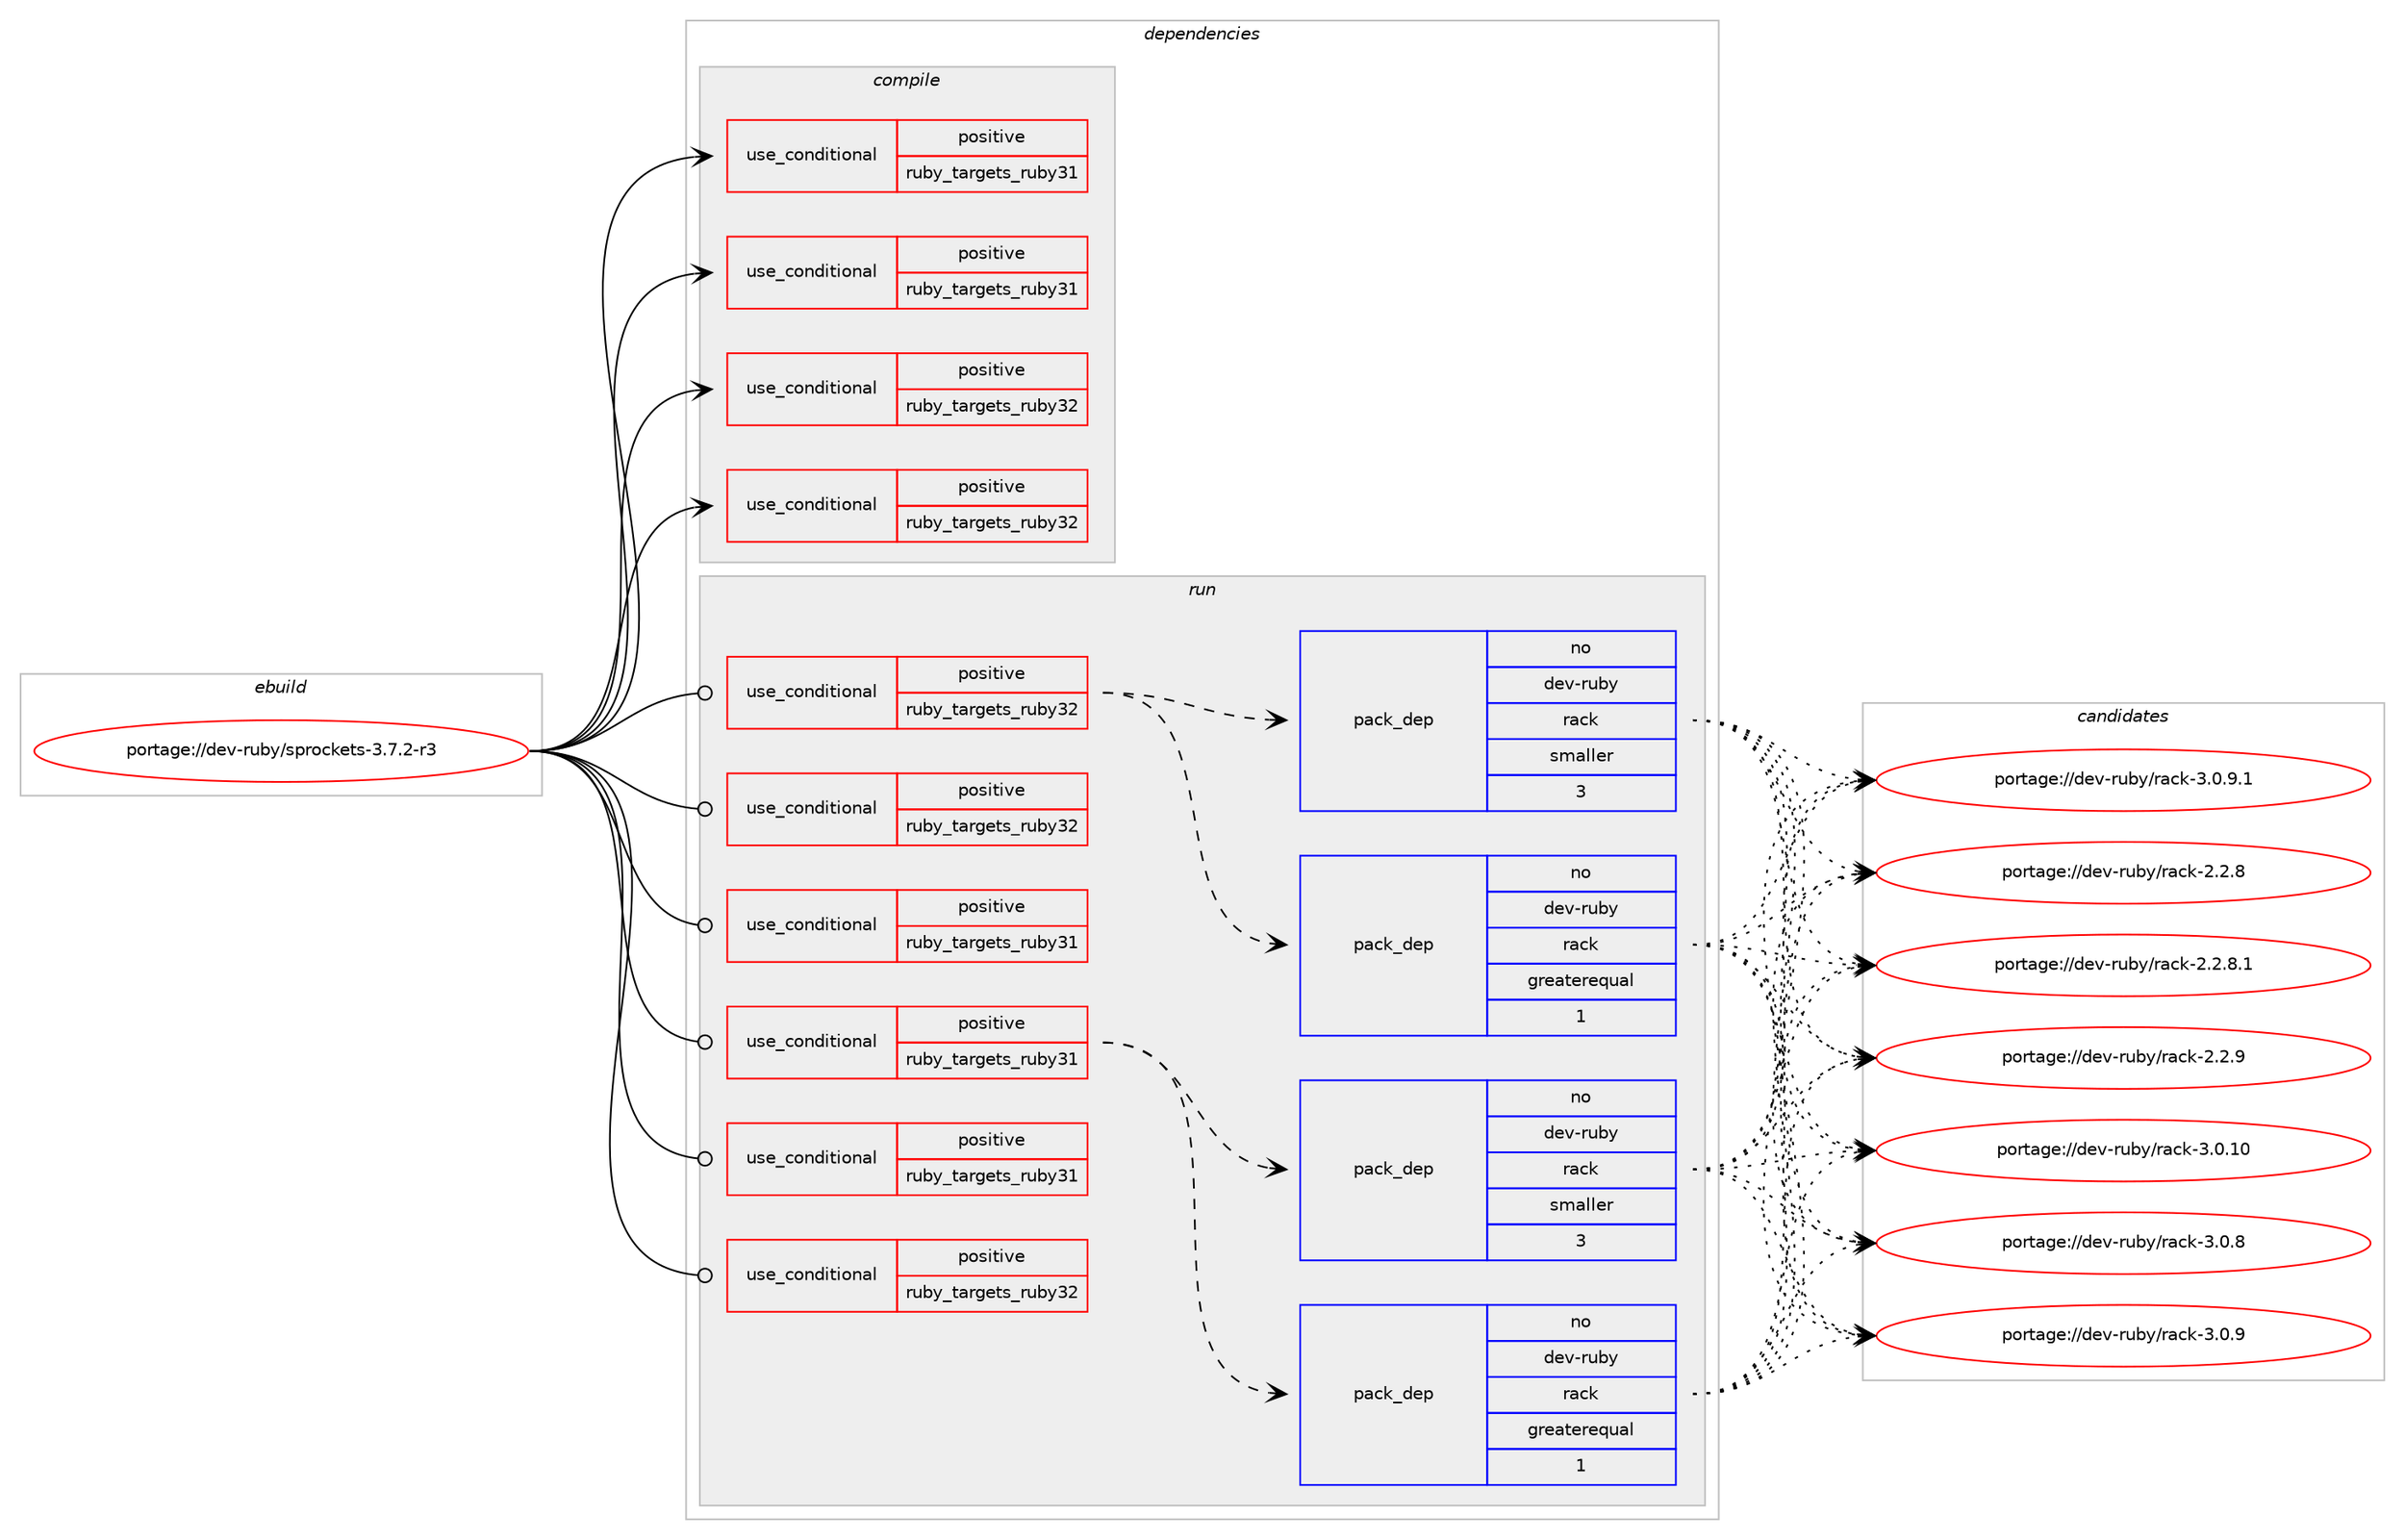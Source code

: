 digraph prolog {

# *************
# Graph options
# *************

newrank=true;
concentrate=true;
compound=true;
graph [rankdir=LR,fontname=Helvetica,fontsize=10,ranksep=1.5];#, ranksep=2.5, nodesep=0.2];
edge  [arrowhead=vee];
node  [fontname=Helvetica,fontsize=10];

# **********
# The ebuild
# **********

subgraph cluster_leftcol {
color=gray;
rank=same;
label=<<i>ebuild</i>>;
id [label="portage://dev-ruby/sprockets-3.7.2-r3", color=red, width=4, href="../dev-ruby/sprockets-3.7.2-r3.svg"];
}

# ****************
# The dependencies
# ****************

subgraph cluster_midcol {
color=gray;
label=<<i>dependencies</i>>;
subgraph cluster_compile {
fillcolor="#eeeeee";
style=filled;
label=<<i>compile</i>>;
subgraph cond55518 {
dependency104537 [label=<<TABLE BORDER="0" CELLBORDER="1" CELLSPACING="0" CELLPADDING="4"><TR><TD ROWSPAN="3" CELLPADDING="10">use_conditional</TD></TR><TR><TD>positive</TD></TR><TR><TD>ruby_targets_ruby31</TD></TR></TABLE>>, shape=none, color=red];
# *** BEGIN UNKNOWN DEPENDENCY TYPE (TODO) ***
# dependency104537 -> package_dependency(portage://dev-ruby/sprockets-3.7.2-r3,install,no,dev-lang,ruby,none,[,,],[slot(3.1)],[])
# *** END UNKNOWN DEPENDENCY TYPE (TODO) ***

}
id:e -> dependency104537:w [weight=20,style="solid",arrowhead="vee"];
subgraph cond55519 {
dependency104538 [label=<<TABLE BORDER="0" CELLBORDER="1" CELLSPACING="0" CELLPADDING="4"><TR><TD ROWSPAN="3" CELLPADDING="10">use_conditional</TD></TR><TR><TD>positive</TD></TR><TR><TD>ruby_targets_ruby31</TD></TR></TABLE>>, shape=none, color=red];
# *** BEGIN UNKNOWN DEPENDENCY TYPE (TODO) ***
# dependency104538 -> package_dependency(portage://dev-ruby/sprockets-3.7.2-r3,install,no,virtual,rubygems,none,[,,],[],[use(enable(ruby_targets_ruby31),negative)])
# *** END UNKNOWN DEPENDENCY TYPE (TODO) ***

}
id:e -> dependency104538:w [weight=20,style="solid",arrowhead="vee"];
subgraph cond55520 {
dependency104539 [label=<<TABLE BORDER="0" CELLBORDER="1" CELLSPACING="0" CELLPADDING="4"><TR><TD ROWSPAN="3" CELLPADDING="10">use_conditional</TD></TR><TR><TD>positive</TD></TR><TR><TD>ruby_targets_ruby32</TD></TR></TABLE>>, shape=none, color=red];
# *** BEGIN UNKNOWN DEPENDENCY TYPE (TODO) ***
# dependency104539 -> package_dependency(portage://dev-ruby/sprockets-3.7.2-r3,install,no,dev-lang,ruby,none,[,,],[slot(3.2)],[])
# *** END UNKNOWN DEPENDENCY TYPE (TODO) ***

}
id:e -> dependency104539:w [weight=20,style="solid",arrowhead="vee"];
subgraph cond55521 {
dependency104540 [label=<<TABLE BORDER="0" CELLBORDER="1" CELLSPACING="0" CELLPADDING="4"><TR><TD ROWSPAN="3" CELLPADDING="10">use_conditional</TD></TR><TR><TD>positive</TD></TR><TR><TD>ruby_targets_ruby32</TD></TR></TABLE>>, shape=none, color=red];
# *** BEGIN UNKNOWN DEPENDENCY TYPE (TODO) ***
# dependency104540 -> package_dependency(portage://dev-ruby/sprockets-3.7.2-r3,install,no,virtual,rubygems,none,[,,],[],[use(enable(ruby_targets_ruby32),negative)])
# *** END UNKNOWN DEPENDENCY TYPE (TODO) ***

}
id:e -> dependency104540:w [weight=20,style="solid",arrowhead="vee"];
}
subgraph cluster_compileandrun {
fillcolor="#eeeeee";
style=filled;
label=<<i>compile and run</i>>;
}
subgraph cluster_run {
fillcolor="#eeeeee";
style=filled;
label=<<i>run</i>>;
subgraph cond55522 {
dependency104541 [label=<<TABLE BORDER="0" CELLBORDER="1" CELLSPACING="0" CELLPADDING="4"><TR><TD ROWSPAN="3" CELLPADDING="10">use_conditional</TD></TR><TR><TD>positive</TD></TR><TR><TD>ruby_targets_ruby31</TD></TR></TABLE>>, shape=none, color=red];
# *** BEGIN UNKNOWN DEPENDENCY TYPE (TODO) ***
# dependency104541 -> package_dependency(portage://dev-ruby/sprockets-3.7.2-r3,run,no,dev-lang,ruby,none,[,,],[slot(3.1)],[])
# *** END UNKNOWN DEPENDENCY TYPE (TODO) ***

}
id:e -> dependency104541:w [weight=20,style="solid",arrowhead="odot"];
subgraph cond55523 {
dependency104542 [label=<<TABLE BORDER="0" CELLBORDER="1" CELLSPACING="0" CELLPADDING="4"><TR><TD ROWSPAN="3" CELLPADDING="10">use_conditional</TD></TR><TR><TD>positive</TD></TR><TR><TD>ruby_targets_ruby31</TD></TR></TABLE>>, shape=none, color=red];
# *** BEGIN UNKNOWN DEPENDENCY TYPE (TODO) ***
# dependency104542 -> package_dependency(portage://dev-ruby/sprockets-3.7.2-r3,run,no,dev-ruby,concurrent-ruby,none,[,,],[slot(1)],[use(enable(ruby_targets_ruby31),negative)])
# *** END UNKNOWN DEPENDENCY TYPE (TODO) ***

subgraph pack47650 {
dependency104543 [label=<<TABLE BORDER="0" CELLBORDER="1" CELLSPACING="0" CELLPADDING="4" WIDTH="220"><TR><TD ROWSPAN="6" CELLPADDING="30">pack_dep</TD></TR><TR><TD WIDTH="110">no</TD></TR><TR><TD>dev-ruby</TD></TR><TR><TD>rack</TD></TR><TR><TD>greaterequal</TD></TR><TR><TD>1</TD></TR></TABLE>>, shape=none, color=blue];
}
dependency104542:e -> dependency104543:w [weight=20,style="dashed",arrowhead="vee"];
subgraph pack47651 {
dependency104544 [label=<<TABLE BORDER="0" CELLBORDER="1" CELLSPACING="0" CELLPADDING="4" WIDTH="220"><TR><TD ROWSPAN="6" CELLPADDING="30">pack_dep</TD></TR><TR><TD WIDTH="110">no</TD></TR><TR><TD>dev-ruby</TD></TR><TR><TD>rack</TD></TR><TR><TD>smaller</TD></TR><TR><TD>3</TD></TR></TABLE>>, shape=none, color=blue];
}
dependency104542:e -> dependency104544:w [weight=20,style="dashed",arrowhead="vee"];
}
id:e -> dependency104542:w [weight=20,style="solid",arrowhead="odot"];
subgraph cond55524 {
dependency104545 [label=<<TABLE BORDER="0" CELLBORDER="1" CELLSPACING="0" CELLPADDING="4"><TR><TD ROWSPAN="3" CELLPADDING="10">use_conditional</TD></TR><TR><TD>positive</TD></TR><TR><TD>ruby_targets_ruby31</TD></TR></TABLE>>, shape=none, color=red];
# *** BEGIN UNKNOWN DEPENDENCY TYPE (TODO) ***
# dependency104545 -> package_dependency(portage://dev-ruby/sprockets-3.7.2-r3,run,no,virtual,rubygems,none,[,,],[],[use(enable(ruby_targets_ruby31),negative)])
# *** END UNKNOWN DEPENDENCY TYPE (TODO) ***

}
id:e -> dependency104545:w [weight=20,style="solid",arrowhead="odot"];
subgraph cond55525 {
dependency104546 [label=<<TABLE BORDER="0" CELLBORDER="1" CELLSPACING="0" CELLPADDING="4"><TR><TD ROWSPAN="3" CELLPADDING="10">use_conditional</TD></TR><TR><TD>positive</TD></TR><TR><TD>ruby_targets_ruby32</TD></TR></TABLE>>, shape=none, color=red];
# *** BEGIN UNKNOWN DEPENDENCY TYPE (TODO) ***
# dependency104546 -> package_dependency(portage://dev-ruby/sprockets-3.7.2-r3,run,no,dev-lang,ruby,none,[,,],[slot(3.2)],[])
# *** END UNKNOWN DEPENDENCY TYPE (TODO) ***

}
id:e -> dependency104546:w [weight=20,style="solid",arrowhead="odot"];
subgraph cond55526 {
dependency104547 [label=<<TABLE BORDER="0" CELLBORDER="1" CELLSPACING="0" CELLPADDING="4"><TR><TD ROWSPAN="3" CELLPADDING="10">use_conditional</TD></TR><TR><TD>positive</TD></TR><TR><TD>ruby_targets_ruby32</TD></TR></TABLE>>, shape=none, color=red];
# *** BEGIN UNKNOWN DEPENDENCY TYPE (TODO) ***
# dependency104547 -> package_dependency(portage://dev-ruby/sprockets-3.7.2-r3,run,no,dev-ruby,concurrent-ruby,none,[,,],[slot(1)],[use(enable(ruby_targets_ruby32),negative)])
# *** END UNKNOWN DEPENDENCY TYPE (TODO) ***

subgraph pack47652 {
dependency104548 [label=<<TABLE BORDER="0" CELLBORDER="1" CELLSPACING="0" CELLPADDING="4" WIDTH="220"><TR><TD ROWSPAN="6" CELLPADDING="30">pack_dep</TD></TR><TR><TD WIDTH="110">no</TD></TR><TR><TD>dev-ruby</TD></TR><TR><TD>rack</TD></TR><TR><TD>greaterequal</TD></TR><TR><TD>1</TD></TR></TABLE>>, shape=none, color=blue];
}
dependency104547:e -> dependency104548:w [weight=20,style="dashed",arrowhead="vee"];
subgraph pack47653 {
dependency104549 [label=<<TABLE BORDER="0" CELLBORDER="1" CELLSPACING="0" CELLPADDING="4" WIDTH="220"><TR><TD ROWSPAN="6" CELLPADDING="30">pack_dep</TD></TR><TR><TD WIDTH="110">no</TD></TR><TR><TD>dev-ruby</TD></TR><TR><TD>rack</TD></TR><TR><TD>smaller</TD></TR><TR><TD>3</TD></TR></TABLE>>, shape=none, color=blue];
}
dependency104547:e -> dependency104549:w [weight=20,style="dashed",arrowhead="vee"];
}
id:e -> dependency104547:w [weight=20,style="solid",arrowhead="odot"];
subgraph cond55527 {
dependency104550 [label=<<TABLE BORDER="0" CELLBORDER="1" CELLSPACING="0" CELLPADDING="4"><TR><TD ROWSPAN="3" CELLPADDING="10">use_conditional</TD></TR><TR><TD>positive</TD></TR><TR><TD>ruby_targets_ruby32</TD></TR></TABLE>>, shape=none, color=red];
# *** BEGIN UNKNOWN DEPENDENCY TYPE (TODO) ***
# dependency104550 -> package_dependency(portage://dev-ruby/sprockets-3.7.2-r3,run,no,virtual,rubygems,none,[,,],[],[use(enable(ruby_targets_ruby32),negative)])
# *** END UNKNOWN DEPENDENCY TYPE (TODO) ***

}
id:e -> dependency104550:w [weight=20,style="solid",arrowhead="odot"];
}
}

# **************
# The candidates
# **************

subgraph cluster_choices {
rank=same;
color=gray;
label=<<i>candidates</i>>;

subgraph choice47650 {
color=black;
nodesep=1;
choice1001011184511411798121471149799107455046504656 [label="portage://dev-ruby/rack-2.2.8", color=red, width=4,href="../dev-ruby/rack-2.2.8.svg"];
choice10010111845114117981214711497991074550465046564649 [label="portage://dev-ruby/rack-2.2.8.1", color=red, width=4,href="../dev-ruby/rack-2.2.8.1.svg"];
choice1001011184511411798121471149799107455046504657 [label="portage://dev-ruby/rack-2.2.9", color=red, width=4,href="../dev-ruby/rack-2.2.9.svg"];
choice100101118451141179812147114979910745514648464948 [label="portage://dev-ruby/rack-3.0.10", color=red, width=4,href="../dev-ruby/rack-3.0.10.svg"];
choice1001011184511411798121471149799107455146484656 [label="portage://dev-ruby/rack-3.0.8", color=red, width=4,href="../dev-ruby/rack-3.0.8.svg"];
choice1001011184511411798121471149799107455146484657 [label="portage://dev-ruby/rack-3.0.9", color=red, width=4,href="../dev-ruby/rack-3.0.9.svg"];
choice10010111845114117981214711497991074551464846574649 [label="portage://dev-ruby/rack-3.0.9.1", color=red, width=4,href="../dev-ruby/rack-3.0.9.1.svg"];
dependency104543:e -> choice1001011184511411798121471149799107455046504656:w [style=dotted,weight="100"];
dependency104543:e -> choice10010111845114117981214711497991074550465046564649:w [style=dotted,weight="100"];
dependency104543:e -> choice1001011184511411798121471149799107455046504657:w [style=dotted,weight="100"];
dependency104543:e -> choice100101118451141179812147114979910745514648464948:w [style=dotted,weight="100"];
dependency104543:e -> choice1001011184511411798121471149799107455146484656:w [style=dotted,weight="100"];
dependency104543:e -> choice1001011184511411798121471149799107455146484657:w [style=dotted,weight="100"];
dependency104543:e -> choice10010111845114117981214711497991074551464846574649:w [style=dotted,weight="100"];
}
subgraph choice47651 {
color=black;
nodesep=1;
choice1001011184511411798121471149799107455046504656 [label="portage://dev-ruby/rack-2.2.8", color=red, width=4,href="../dev-ruby/rack-2.2.8.svg"];
choice10010111845114117981214711497991074550465046564649 [label="portage://dev-ruby/rack-2.2.8.1", color=red, width=4,href="../dev-ruby/rack-2.2.8.1.svg"];
choice1001011184511411798121471149799107455046504657 [label="portage://dev-ruby/rack-2.2.9", color=red, width=4,href="../dev-ruby/rack-2.2.9.svg"];
choice100101118451141179812147114979910745514648464948 [label="portage://dev-ruby/rack-3.0.10", color=red, width=4,href="../dev-ruby/rack-3.0.10.svg"];
choice1001011184511411798121471149799107455146484656 [label="portage://dev-ruby/rack-3.0.8", color=red, width=4,href="../dev-ruby/rack-3.0.8.svg"];
choice1001011184511411798121471149799107455146484657 [label="portage://dev-ruby/rack-3.0.9", color=red, width=4,href="../dev-ruby/rack-3.0.9.svg"];
choice10010111845114117981214711497991074551464846574649 [label="portage://dev-ruby/rack-3.0.9.1", color=red, width=4,href="../dev-ruby/rack-3.0.9.1.svg"];
dependency104544:e -> choice1001011184511411798121471149799107455046504656:w [style=dotted,weight="100"];
dependency104544:e -> choice10010111845114117981214711497991074550465046564649:w [style=dotted,weight="100"];
dependency104544:e -> choice1001011184511411798121471149799107455046504657:w [style=dotted,weight="100"];
dependency104544:e -> choice100101118451141179812147114979910745514648464948:w [style=dotted,weight="100"];
dependency104544:e -> choice1001011184511411798121471149799107455146484656:w [style=dotted,weight="100"];
dependency104544:e -> choice1001011184511411798121471149799107455146484657:w [style=dotted,weight="100"];
dependency104544:e -> choice10010111845114117981214711497991074551464846574649:w [style=dotted,weight="100"];
}
subgraph choice47652 {
color=black;
nodesep=1;
choice1001011184511411798121471149799107455046504656 [label="portage://dev-ruby/rack-2.2.8", color=red, width=4,href="../dev-ruby/rack-2.2.8.svg"];
choice10010111845114117981214711497991074550465046564649 [label="portage://dev-ruby/rack-2.2.8.1", color=red, width=4,href="../dev-ruby/rack-2.2.8.1.svg"];
choice1001011184511411798121471149799107455046504657 [label="portage://dev-ruby/rack-2.2.9", color=red, width=4,href="../dev-ruby/rack-2.2.9.svg"];
choice100101118451141179812147114979910745514648464948 [label="portage://dev-ruby/rack-3.0.10", color=red, width=4,href="../dev-ruby/rack-3.0.10.svg"];
choice1001011184511411798121471149799107455146484656 [label="portage://dev-ruby/rack-3.0.8", color=red, width=4,href="../dev-ruby/rack-3.0.8.svg"];
choice1001011184511411798121471149799107455146484657 [label="portage://dev-ruby/rack-3.0.9", color=red, width=4,href="../dev-ruby/rack-3.0.9.svg"];
choice10010111845114117981214711497991074551464846574649 [label="portage://dev-ruby/rack-3.0.9.1", color=red, width=4,href="../dev-ruby/rack-3.0.9.1.svg"];
dependency104548:e -> choice1001011184511411798121471149799107455046504656:w [style=dotted,weight="100"];
dependency104548:e -> choice10010111845114117981214711497991074550465046564649:w [style=dotted,weight="100"];
dependency104548:e -> choice1001011184511411798121471149799107455046504657:w [style=dotted,weight="100"];
dependency104548:e -> choice100101118451141179812147114979910745514648464948:w [style=dotted,weight="100"];
dependency104548:e -> choice1001011184511411798121471149799107455146484656:w [style=dotted,weight="100"];
dependency104548:e -> choice1001011184511411798121471149799107455146484657:w [style=dotted,weight="100"];
dependency104548:e -> choice10010111845114117981214711497991074551464846574649:w [style=dotted,weight="100"];
}
subgraph choice47653 {
color=black;
nodesep=1;
choice1001011184511411798121471149799107455046504656 [label="portage://dev-ruby/rack-2.2.8", color=red, width=4,href="../dev-ruby/rack-2.2.8.svg"];
choice10010111845114117981214711497991074550465046564649 [label="portage://dev-ruby/rack-2.2.8.1", color=red, width=4,href="../dev-ruby/rack-2.2.8.1.svg"];
choice1001011184511411798121471149799107455046504657 [label="portage://dev-ruby/rack-2.2.9", color=red, width=4,href="../dev-ruby/rack-2.2.9.svg"];
choice100101118451141179812147114979910745514648464948 [label="portage://dev-ruby/rack-3.0.10", color=red, width=4,href="../dev-ruby/rack-3.0.10.svg"];
choice1001011184511411798121471149799107455146484656 [label="portage://dev-ruby/rack-3.0.8", color=red, width=4,href="../dev-ruby/rack-3.0.8.svg"];
choice1001011184511411798121471149799107455146484657 [label="portage://dev-ruby/rack-3.0.9", color=red, width=4,href="../dev-ruby/rack-3.0.9.svg"];
choice10010111845114117981214711497991074551464846574649 [label="portage://dev-ruby/rack-3.0.9.1", color=red, width=4,href="../dev-ruby/rack-3.0.9.1.svg"];
dependency104549:e -> choice1001011184511411798121471149799107455046504656:w [style=dotted,weight="100"];
dependency104549:e -> choice10010111845114117981214711497991074550465046564649:w [style=dotted,weight="100"];
dependency104549:e -> choice1001011184511411798121471149799107455046504657:w [style=dotted,weight="100"];
dependency104549:e -> choice100101118451141179812147114979910745514648464948:w [style=dotted,weight="100"];
dependency104549:e -> choice1001011184511411798121471149799107455146484656:w [style=dotted,weight="100"];
dependency104549:e -> choice1001011184511411798121471149799107455146484657:w [style=dotted,weight="100"];
dependency104549:e -> choice10010111845114117981214711497991074551464846574649:w [style=dotted,weight="100"];
}
}

}
